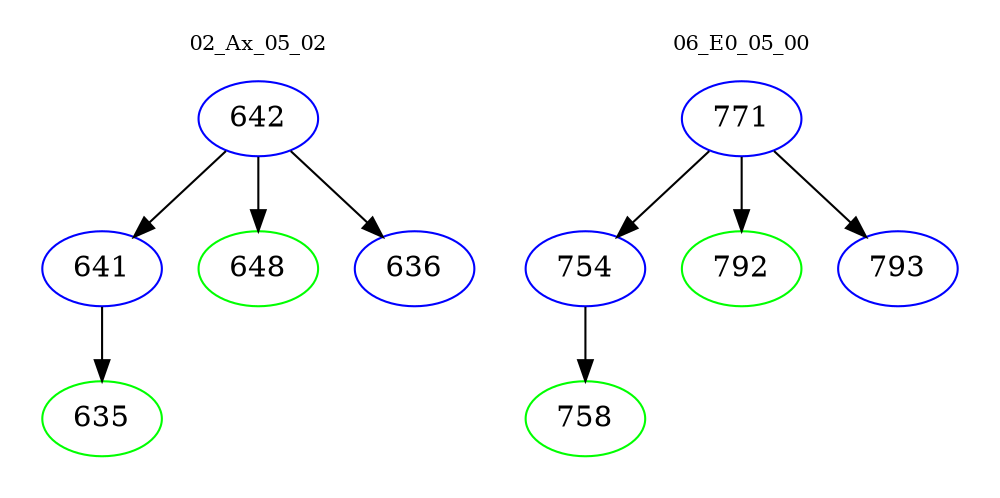 digraph{
subgraph cluster_0 {
color = white
label = "02_Ax_05_02";
fontsize=10;
T0_642 [label="642", color="blue"]
T0_642 -> T0_641 [color="black"]
T0_641 [label="641", color="blue"]
T0_641 -> T0_635 [color="black"]
T0_635 [label="635", color="green"]
T0_642 -> T0_648 [color="black"]
T0_648 [label="648", color="green"]
T0_642 -> T0_636 [color="black"]
T0_636 [label="636", color="blue"]
}
subgraph cluster_1 {
color = white
label = "06_E0_05_00";
fontsize=10;
T1_771 [label="771", color="blue"]
T1_771 -> T1_754 [color="black"]
T1_754 [label="754", color="blue"]
T1_754 -> T1_758 [color="black"]
T1_758 [label="758", color="green"]
T1_771 -> T1_792 [color="black"]
T1_792 [label="792", color="green"]
T1_771 -> T1_793 [color="black"]
T1_793 [label="793", color="blue"]
}
}
